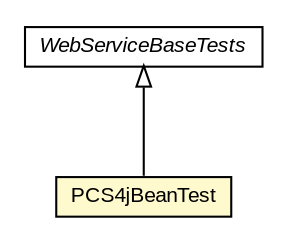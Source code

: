 #!/usr/local/bin/dot
#
# Class diagram 
# Generated by UMLGraph version R5_6-24-gf6e263 (http://www.umlgraph.org/)
#

digraph G {
	edge [fontname="arial",fontsize=10,labelfontname="arial",labelfontsize=10];
	node [fontname="arial",fontsize=10,shape=plaintext];
	nodesep=0.25;
	ranksep=0.5;
	// org.miloss.fgsms.services.pcs.impl.PCS4jBeanTest
	c2174 [label=<<table title="org.miloss.fgsms.services.pcs.impl.PCS4jBeanTest" border="0" cellborder="1" cellspacing="0" cellpadding="2" port="p" bgcolor="lemonChiffon" href="./PCS4jBeanTest.html">
		<tr><td><table border="0" cellspacing="0" cellpadding="1">
<tr><td align="center" balign="center"> PCS4jBeanTest </td></tr>
		</table></td></tr>
		</table>>, URL="./PCS4jBeanTest.html", fontname="arial", fontcolor="black", fontsize=10.0];
	//org.miloss.fgsms.services.pcs.impl.PCS4jBeanTest extends org.miloss.fgsms.test.WebServiceBaseTests
	c2183:p -> c2174:p [dir=back,arrowtail=empty];
	// org.miloss.fgsms.test.WebServiceBaseTests
	c2183 [label=<<table title="org.miloss.fgsms.test.WebServiceBaseTests" border="0" cellborder="1" cellspacing="0" cellpadding="2" port="p" href="http://java.sun.com/j2se/1.4.2/docs/api/org/miloss/fgsms/test/WebServiceBaseTests.html">
		<tr><td><table border="0" cellspacing="0" cellpadding="1">
<tr><td align="center" balign="center"><font face="arial italic"> WebServiceBaseTests </font></td></tr>
		</table></td></tr>
		</table>>, URL="http://java.sun.com/j2se/1.4.2/docs/api/org/miloss/fgsms/test/WebServiceBaseTests.html", fontname="arial", fontcolor="black", fontsize=10.0];
}

